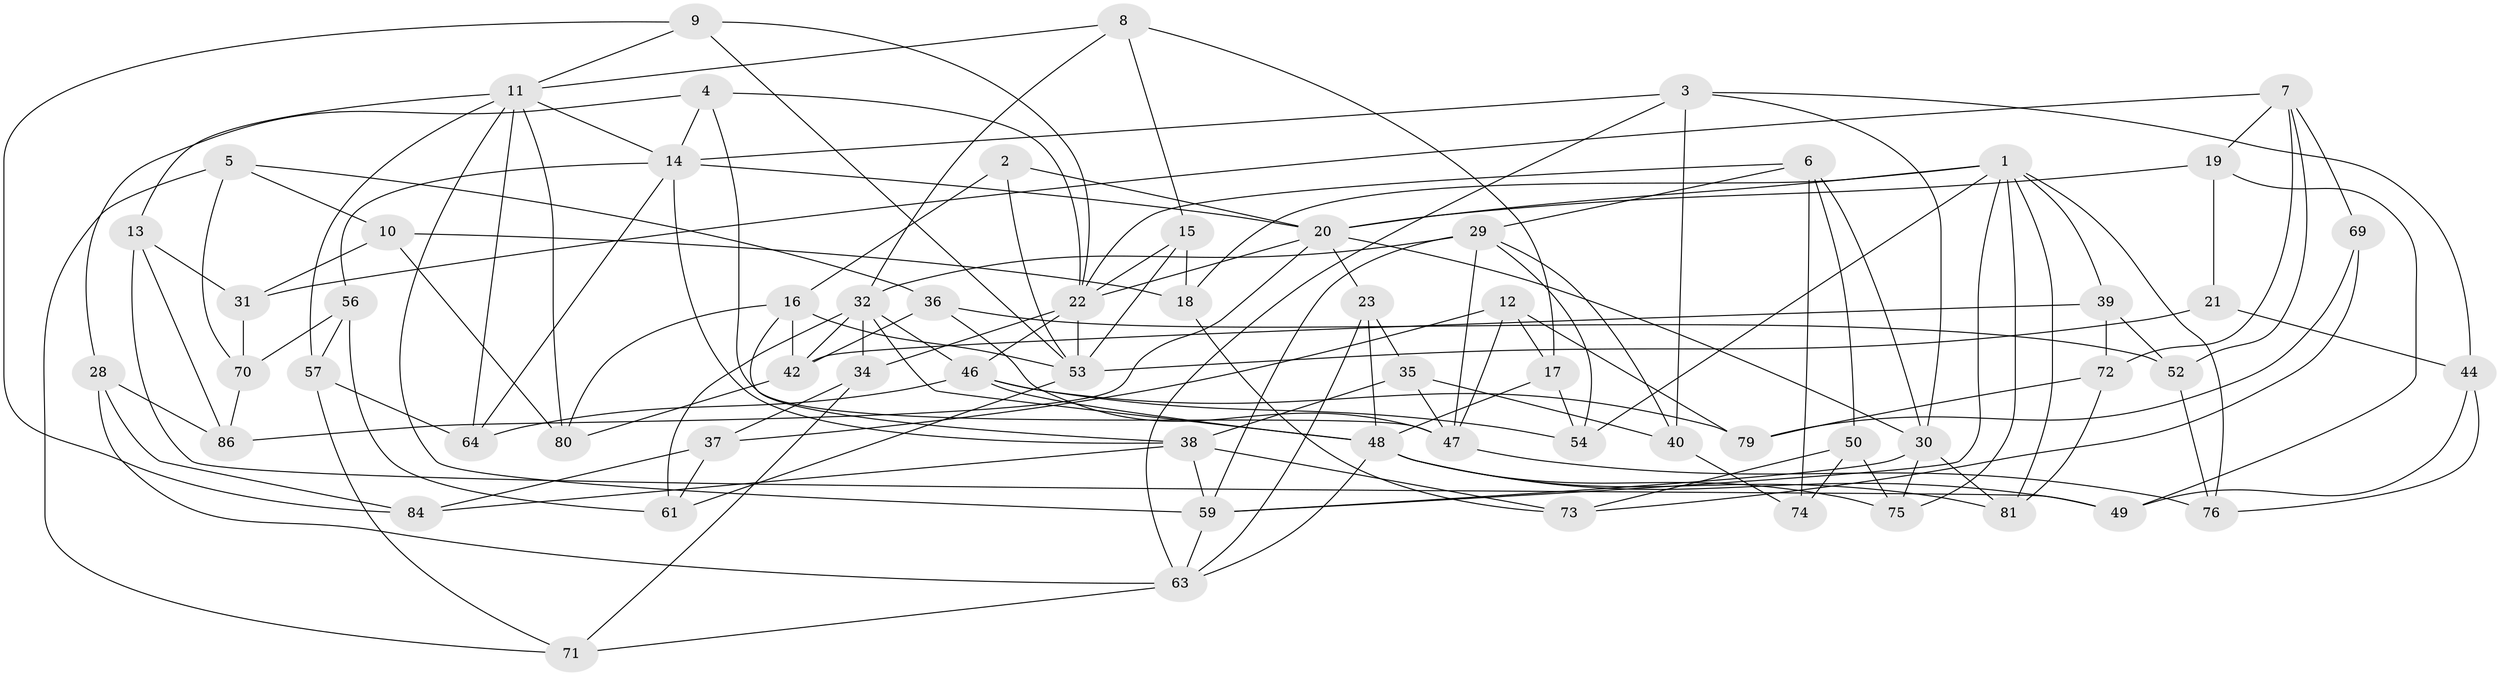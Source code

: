 // original degree distribution, {4: 1.0}
// Generated by graph-tools (version 1.1) at 2025/20/03/04/25 18:20:28]
// undirected, 64 vertices, 150 edges
graph export_dot {
graph [start="1"]
  node [color=gray90,style=filled];
  1 [super="+27"];
  2;
  3 [super="+25"];
  4;
  5;
  6 [super="+24"];
  7 [super="+90"];
  8;
  9;
  10;
  11 [super="+45"];
  12;
  13;
  14 [super="+88+92"];
  15;
  16 [super="+26"];
  17;
  18;
  19;
  20 [super="+43+33"];
  21;
  22 [super="+77+55"];
  23;
  28;
  29 [super="+78"];
  30 [super="+41"];
  31;
  32 [super="+89+87"];
  34;
  35;
  36;
  37;
  38 [super="+83"];
  39;
  40;
  42 [super="+60"];
  44;
  46 [super="+68"];
  47 [super="+67"];
  48 [super="+82+66"];
  49;
  50;
  52;
  53 [super="+58+91"];
  54;
  56;
  57;
  59 [super="+62"];
  61;
  63 [super="+65"];
  64;
  69;
  70;
  71;
  72;
  73;
  74;
  75;
  76;
  79;
  80;
  81;
  84;
  86;
  1 -- 54;
  1 -- 76;
  1 -- 18;
  1 -- 81;
  1 -- 39;
  1 -- 75;
  1 -- 59;
  1 -- 20;
  2 -- 16 [weight=2];
  2 -- 20;
  2 -- 53;
  3 -- 63;
  3 -- 44;
  3 -- 30;
  3 -- 40;
  3 -- 14 [weight=2];
  4 -- 28;
  4 -- 47;
  4 -- 22;
  4 -- 14;
  5 -- 36;
  5 -- 71;
  5 -- 70;
  5 -- 10;
  6 -- 50;
  6 -- 29;
  6 -- 74 [weight=2];
  6 -- 30;
  6 -- 22;
  7 -- 69 [weight=2];
  7 -- 19;
  7 -- 72;
  7 -- 31;
  7 -- 52;
  8 -- 15;
  8 -- 17;
  8 -- 32;
  8 -- 11;
  9 -- 22;
  9 -- 84;
  9 -- 11;
  9 -- 53;
  10 -- 18;
  10 -- 31;
  10 -- 80;
  11 -- 13;
  11 -- 80;
  11 -- 64;
  11 -- 59;
  11 -- 57;
  11 -- 14;
  12 -- 37;
  12 -- 17;
  12 -- 79;
  12 -- 47;
  13 -- 49;
  13 -- 31;
  13 -- 86;
  14 -- 38;
  14 -- 56;
  14 -- 64;
  14 -- 20;
  15 -- 18;
  15 -- 22;
  15 -- 53;
  16 -- 38;
  16 -- 80;
  16 -- 42;
  16 -- 53;
  17 -- 54;
  17 -- 48;
  18 -- 73;
  19 -- 49;
  19 -- 21;
  19 -- 20;
  20 -- 22;
  20 -- 86;
  20 -- 30;
  20 -- 23;
  21 -- 53 [weight=2];
  21 -- 44;
  22 -- 34;
  22 -- 46;
  22 -- 53;
  23 -- 35;
  23 -- 48;
  23 -- 63;
  28 -- 84;
  28 -- 86;
  28 -- 63;
  29 -- 40;
  29 -- 32;
  29 -- 59;
  29 -- 54;
  29 -- 47;
  30 -- 81;
  30 -- 75;
  30 -- 59;
  31 -- 70;
  32 -- 34;
  32 -- 61;
  32 -- 46;
  32 -- 48;
  32 -- 42 [weight=2];
  34 -- 71;
  34 -- 37;
  35 -- 38;
  35 -- 40;
  35 -- 47;
  36 -- 52;
  36 -- 47;
  36 -- 42;
  37 -- 84;
  37 -- 61;
  38 -- 73;
  38 -- 84;
  38 -- 59;
  39 -- 72;
  39 -- 52;
  39 -- 42;
  40 -- 74;
  42 -- 80;
  44 -- 76;
  44 -- 49;
  46 -- 64;
  46 -- 54;
  46 -- 48;
  46 -- 79;
  47 -- 76;
  48 -- 75;
  48 -- 81;
  48 -- 49;
  48 -- 63;
  50 -- 73;
  50 -- 75;
  50 -- 74;
  52 -- 76;
  53 -- 61;
  56 -- 57;
  56 -- 61;
  56 -- 70;
  57 -- 64;
  57 -- 71;
  59 -- 63;
  63 -- 71;
  69 -- 79;
  69 -- 73;
  70 -- 86;
  72 -- 81;
  72 -- 79;
}
